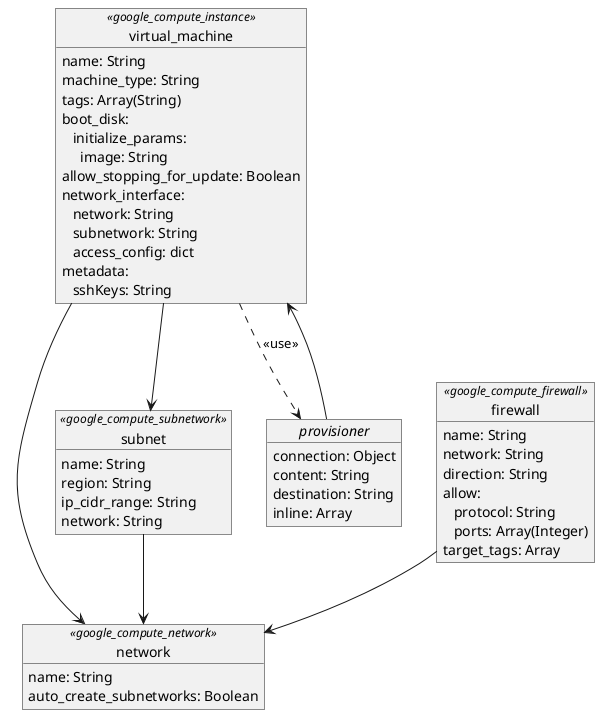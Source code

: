 @startuml terraform

' Design Configuration
skinparam monochrome true
skinparam tabSize 2

object "network" as network <<google_compute_network>> {
    name: String
    auto_create_subnetworks: Boolean
}

object "subnet" as subnet <<google_compute_subnetwork>> {
    name: String
    region: String
    ip_cidr_range: String
    network: String
}

object "firewall" as firewall <<google_compute_firewall>> {
    name: String
    network: String
    direction: String
    allow:
        \t protocol: String
        \t ports: Array(Integer)
    target_tags: Array
}

object "virtual_machine" as vm <<google_compute_instance>> {
    name: String
    machine_type: String
    tags: Array(String)
    boot_disk:
        \t initialize_params:
            \t \t image: String
    allow_stopping_for_update: Boolean
    network_interface:
        \t network: String
        \t subnetwork: String
        \t access_config: dict
    metadata:
        \t sshKeys: String
}

object "//provisioner//" as provisioner {
    connection: Object
    content: String
    destination: String
    inline: Array
}

subnet --> network
firewall --> network

vm --> network
vm --> subnet

vm ..> provisioner : <<use>>

provisioner --> vm

@enduml

